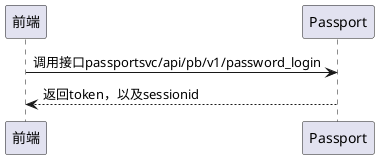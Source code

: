 @startuml
前端 -> Passport: 调用接口passportsvc/api/pb/v1/password_login
Passport --> 前端: 返回token，以及sessionid


@enduml